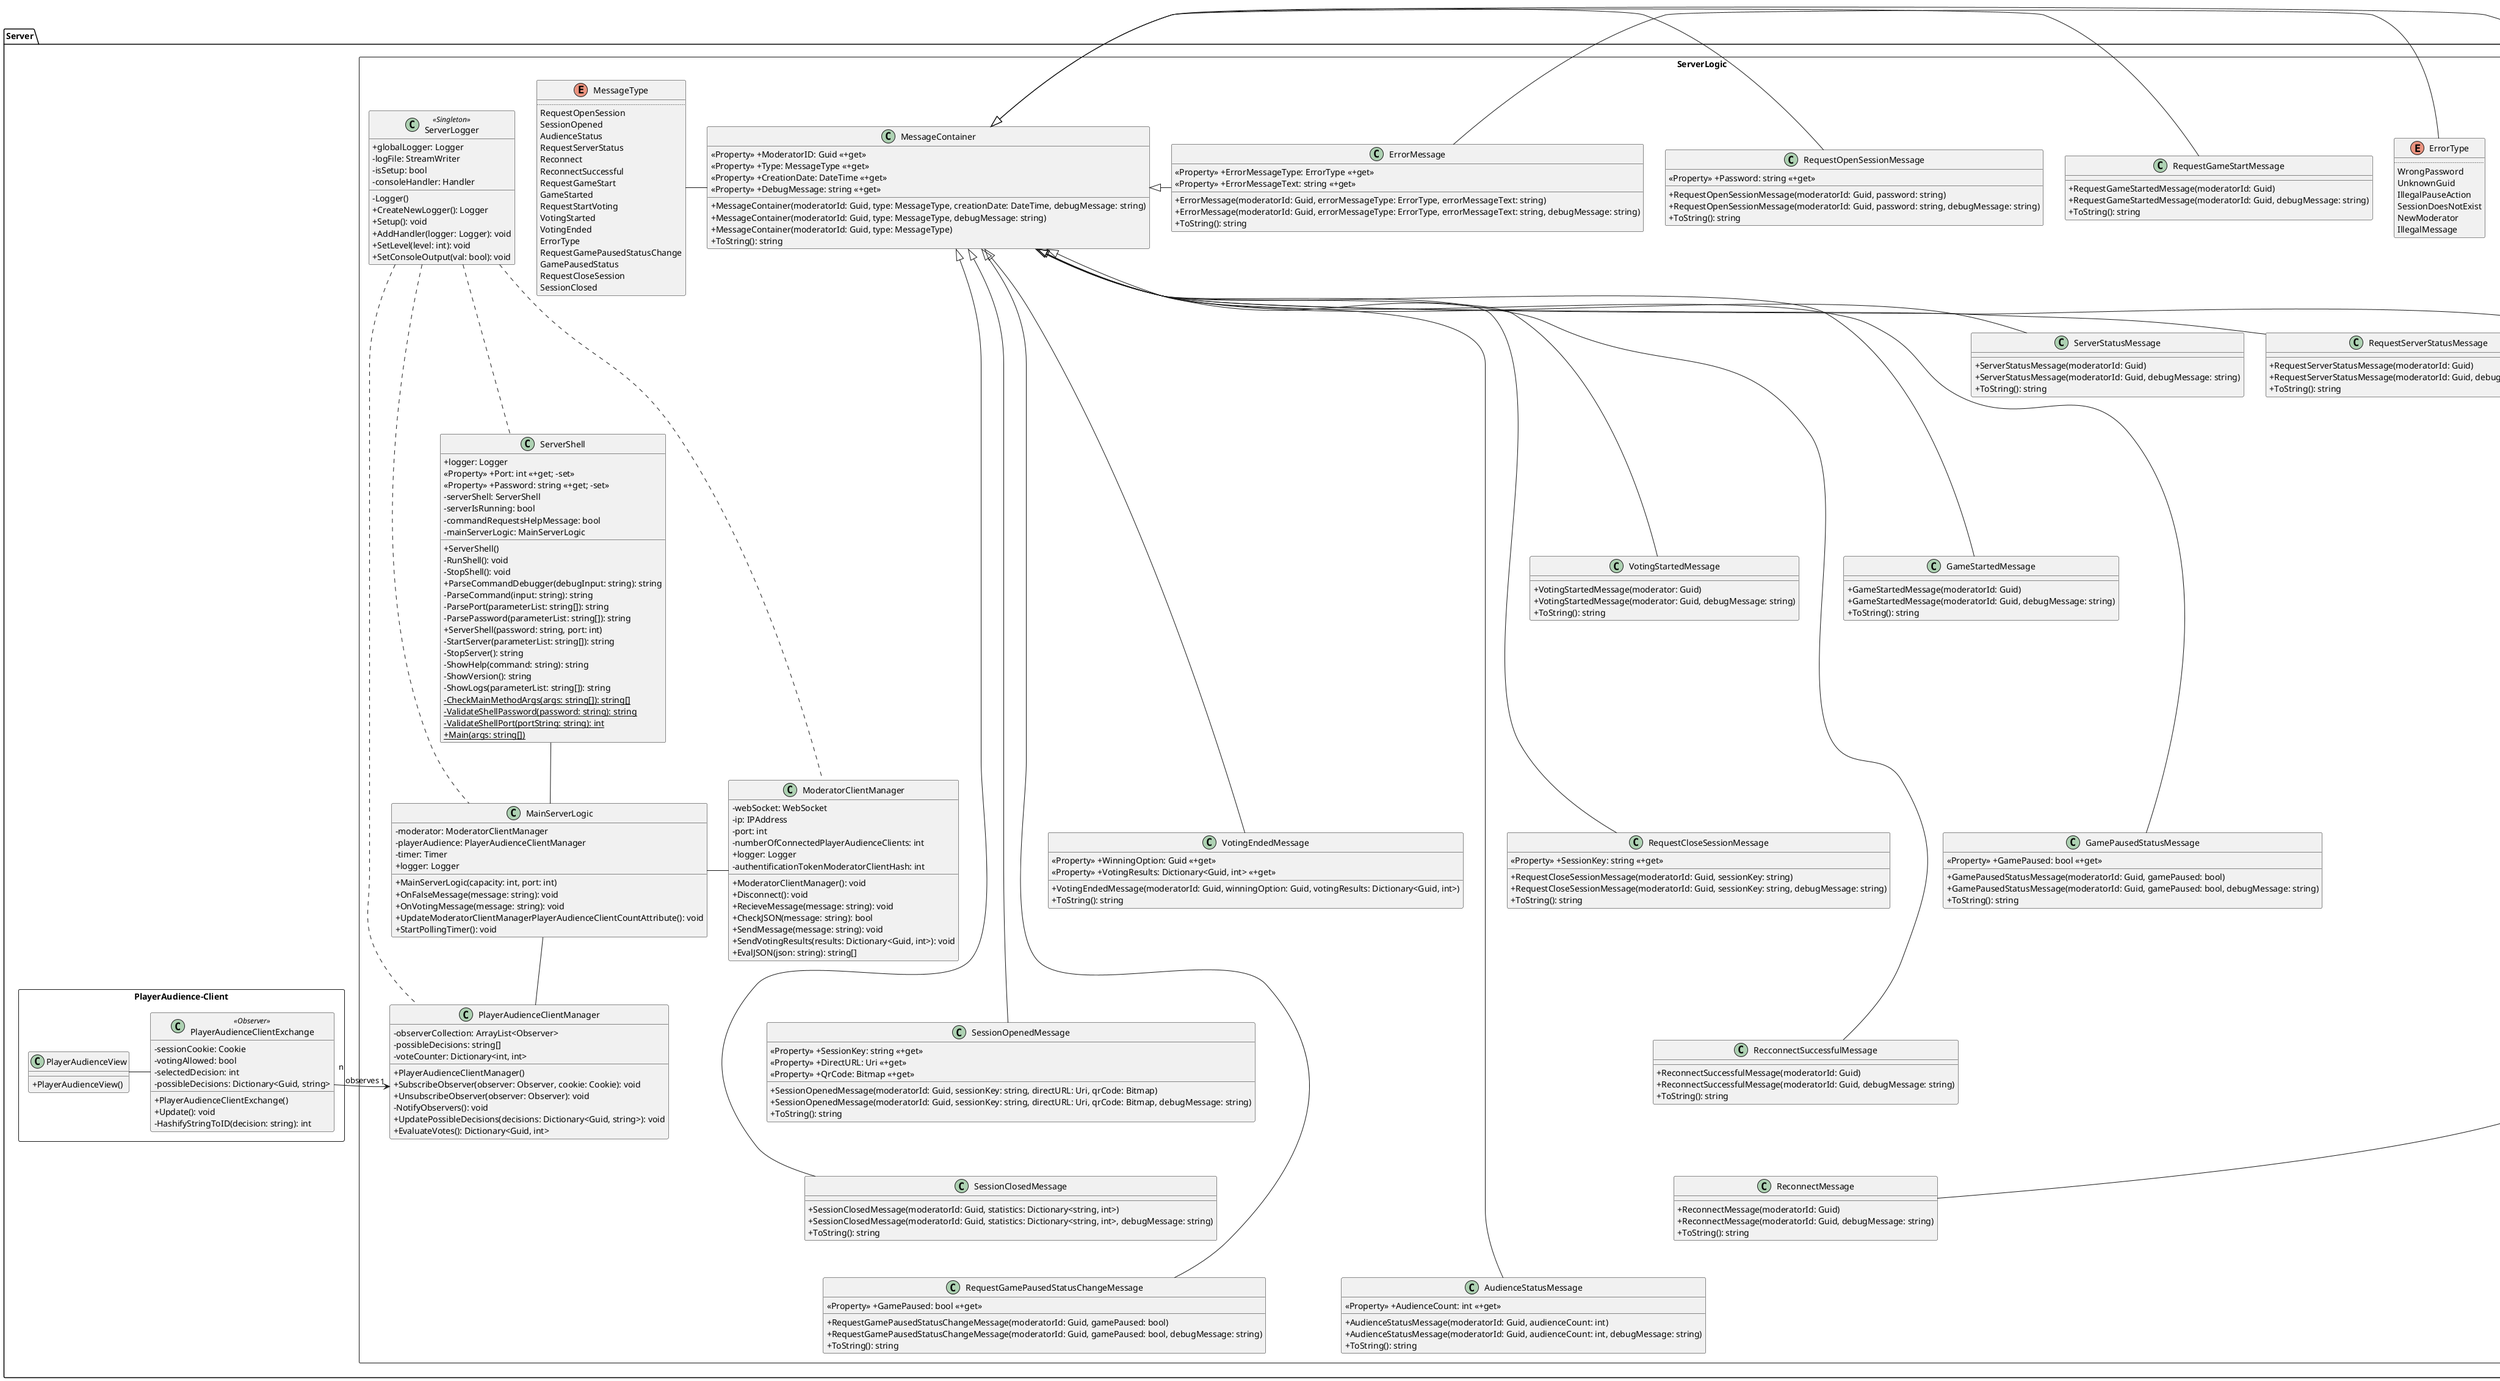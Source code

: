 @startuml

skinparam classAttributeIconSize 0

package "Server" {
   

  package "ServerLogic" <<Rectangle>>{
    class "ServerShell" as ss {
      {field} +logger: Logger
      {field} <<Property>> +Port: int <<+get; -set>>
      {field} <<Property>> +Password: string <<+get; -set>>
      {field} -serverShell: ServerShell
      {field} -serverIsRunning: bool
      {field} -commandRequestsHelpMessage: bool
      {field} -mainServerLogic: MainServerLogic
      {method} +ServerShell()
      {method} -RunShell(): void
      {method} -StopShell(): void
      {method} +ParseCommandDebugger(debugInput: string): string
      {method} -ParseCommand(input: string): string
      {method} -ParsePort(parameterList: string[]): string
      {method} -ParsePassword(parameterList: string[]): string
      {method} +ServerShell(password: string, port: int)
      {method} -StartServer(parameterList: string[]): string
      {method} -StopServer(): string
      {method} -ShowHelp(command: string): string
      {method} -ShowVersion(): string
      {method} -ShowLogs(parameterList: string[]): string 
      {static} -CheckMainMethodArgs(args: string[]): string[]
      {static} -ValidateShellPassword(password: string): string
      {static} -ValidateShellPort(portString: string): int
      {static} +Main(args: string[])
    }
    

    class "MessageContainer" as messCont {
      {field} <<Property>> +ModeratorID: Guid <<+get>>
      {field} <<Property>> +Type: MessageType <<+get>>
      {field} <<Property>> +CreationDate: DateTime <<+get>>
      {field} <<Property>> +DebugMessage: string <<+get>>
      {method} +MessageContainer(moderatorId: Guid, type: MessageType, creationDate: DateTime, debugMessage: string)
      {method} +MessageContainer(moderatorId: Guid, type: MessageType, debugMessage: string)
      {method} +MessageContainer(moderatorId: Guid, type: MessageType)
      {method} +ToString(): string
    }

    class "AudienceStatusMessage" as audStatMess {
      {field} <<Property>> +AudienceCount: int <<+get>>
      {method} +AudienceStatusMessage(moderatorId: Guid, audienceCount: int)
      {method} +AudienceStatusMessage(moderatorId: Guid, audienceCount: int, debugMessage: string)
      {method} +ToString(): string
    }

    class "ErrorMessage" as errMess{
      {field} <<Property>> +ErrorMessageType: ErrorType <<+get>>
      {field} <<Property>> +ErrorMessageText: string <<+get>>
      {method} +ErrorMessage(moderatorId: Guid, errorMessageType: ErrorType, errorMessageText: string)
      {method} +ErrorMessage(moderatorId: Guid, errorMessageType: ErrorType, errorMessageText: string, debugMessage: string)
      {method} +ToString(): string
    }

    class "GamePausedStatusMessage" as gaPaStatMess{
      {field} <<Property>> +GamePaused: bool <<+get>>
      {method} +GamePausedStatusMessage(moderatorId: Guid, gamePaused: bool)
      {method} +GamePausedStatusMessage(moderatorId: Guid, gamePaused: bool, debugMessage: string)
      {method} +ToString(): string
    }

    class "GameStartedMessage" as gaStartMess{
      {method} +GameStartedMessage(moderatorId: Guid)
      {method} +GameStartedMessage(moderatorId: Guid, debugMessage: string)
      {method} +ToString(): string
    }

    class "ReconnectMessage" as reconnMess{
      {method} +ReconnectMessage(moderatorId: Guid)
      {method} +ReconnectMessage(moderatorId: Guid, debugMessage: string)
      {method} +ToString(): string
    }

    class "RecconnectSuccessfulMessage" as reconnSuccMess{
      {method} +ReconnectSuccessfulMessage(moderatorId: Guid)
      {method} +ReconnectSuccessfulMessage(moderatorId: Guid, debugMessage: string)
      {method} +ToString(): string
    }

    class "RequestCloseSessionMessage" as reqCloseSessMess{
      {field} <<Property>> +SessionKey: string <<+get>>
      {method} +RequestCloseSessionMessage(moderatorId: Guid, sessionKey: string)
      {method} +RequestCloseSessionMessage(moderatorId: Guid, sessionKey: string, debugMessage: string)
      {method} +ToString(): string
    }

    class "RequestGamePausedStatusChangeMessage" as reqGaPaStatMess{
      {field} <<Property>> +GamePaused: bool <<+get>>
      {method} +RequestGamePausedStatusChangeMessage(moderatorId: Guid, gamePaused: bool)
      {method} +RequestGamePausedStatusChangeMessage(moderatorId: Guid, gamePaused: bool, debugMessage: string)
      {method} +ToString(): string
    }

    class "RequestGameStartMessage" as reqGaStartMess{
      {method} +RequestGameStartedMessage(moderatorId: Guid)
      {method} +RequestGameStartedMessage(moderatorId: Guid, debugMessage: string)
      {method} +ToString(): string
    }

    class "RequestOpenSessionMessage" as reqOpSessMess{
      {field} <<Property>> +Password: string <<+get>>
      {method} +RequestOpenSessionMessage(moderatorId: Guid, password: string)
      {method} +RequestOpenSessionMessage(moderatorId: Guid, password: string, debugMessage: string)
      {method} +ToString(): string
    }

    class "RequestServerStatusMessage" as reqServStatMess{
      {method} +RequestServerStatusMessage(moderatorId: Guid)
      {method} +RequestServerStatusMessage(moderatorId: Guid, debugMessage: string)
      {method} +ToString(): string
    }

    class "RequestStartVotingMessage" as reqStartVotMess{
      {field} <<Property>> +VotingTime: int <<+get>>
      {field} <<Property>> +VotingOptions: Dictionary<Guid, string> <<+get>>
      {method} +RequestStartVotingMessage(moderatorId: Guid, votingTime: int, votingOptions: Dictionary<Guid, string>)
      {method} +RequestStartVotingMessage(moderatorId: Guid, votingTime: int, votingOptions: Dictionary<Guid, string>, debugMessage: string)
      {method} +ToString(): string
    }

    class "ServerStatusMessage" as servStatMess{
      {method} +ServerStatusMessage(moderatorId: Guid)
      {method} +ServerStatusMessage(moderatorId: Guid, debugMessage: string)
      {method} +ToString(): string
    }

    class "SessionClosedMessage" as sessClosedMess{
      {method} +SessionClosedMessage(moderatorId: Guid, statistics: Dictionary<string, int>)
      {method} +SessionClosedMessage(moderatorId: Guid, statistics: Dictionary<string, int>, debugMessage: string)
      {method} +ToString(): string
    }

    class "SessionOpenedMessage" as sessOpMess{
      {field} <<Property>> +SessionKey: string <<+get>>
      {field} <<Property>> +DirectURL: Uri <<+get>>
      {field} <<Property>> +QrCode: Bitmap <<+get>>
      {method} +SessionOpenedMessage(moderatorId: Guid, sessionKey: string, directURL: Uri, qrCode: Bitmap)
      {method} +SessionOpenedMessage(moderatorId: Guid, sessionKey: string, directURL: Uri, qrCode: Bitmap, debugMessage: string)
      {method} +ToString(): string
    }

    class "VotingEndedMessage" as votEndMess{
      {field} <<Property>> +WinningOption: Guid <<+get>>
      {field} <<Property>> +VotingResults: Dictionary<Guid, int> <<+get>>
      {method} +VotingEndedMessage(moderatorId: Guid, winningOption: Guid, votingResults: Dictionary<Guid, int>)
      {method} +ToString(): string
    }

    class "VotingStartedMessage" as votStartMess{
      {method} +VotingStartedMessage(moderator: Guid)
      {method} +VotingStartedMessage(moderator: Guid, debugMessage: string)
      {method} +ToString(): string
    }

    skinparam enum{
      BackgroundColor Wheat
      BorderColor Wheat
    }

    enum "ErrorType" as errorType {
      ..
      WrongPassword
      UnknownGuid
      IllegalPauseAction
      SessionDoesNotExist
      NewModerator
      IllegalMessage
    }

    enum "MessageType" as messType{
      ..
      RequestOpenSession
      SessionOpened
      AudienceStatus
      RequestServerStatus
      Reconnect
      ReconnectSuccessful
      RequestGameStart
      GameStarted
      RequestStartVoting
      VotingStarted
      VotingEnded
      ErrorType
      RequestGamePausedStatusChange
      GamePausedStatus
      RequestCloseSession
      SessionClosed
    }


    class "ModeratorClientManager" as cm {
      {field} -webSocket: WebSocket
      {field} -ip: IPAddress
      {field} -port: int
      {field} -numberOfConnectedPlayerAudienceClients: int
      {field} +logger: Logger
      {field} -authentificationTokenModeratorClientHash: int
      {method} +ModeratorClientManager(): void
      {method} +Disconnect(): void
      {method} +RecieveMessage(message: string): void
      {method} +CheckJSON(message: string): bool
      {method} +SendMessage(message: string): void
      {method} +SendVotingResults(results: Dictionary<Guid, int>): void
      {method} +EvalJSON(json: string): string[]

    }    

    class "MainServerLogic" as msl {
      {field} -moderator: ModeratorClientManager
      {field} -playerAudience: PlayerAudienceClientManager
      {field} -timer: Timer
      {field} +logger: Logger
      {method} +MainServerLogic(capacity: int, port: int)
      {method} +OnFalseMessage(message: string): void
      {method} +OnVotingMessage(message: string): void
      {method} +UpdateModeratorClientManagerPlayerAudienceClientCountAttribute(): void
      {method} +StartPollingTimer(): void
    }

    class "PlayerAudienceClientManager" as api {
        {field} -observerCollection: ArrayList<Observer>
        {field} -possibleDecisions: string[]
        {field} -voteCounter: Dictionary<int, int>
        {method} +PlayerAudienceClientManager()
        {method} +SubscribeObserver(observer: Observer, cookie: Cookie): void
        {method} +UnsubscribeObserver(observer: Observer): void
        {method} -NotifyObservers(): void
        {method} +UpdatePossibleDecisions(decisions: Dictionary<Guid, string>): void
        {method} +EvaluateVotes(): Dictionary<Guid, int>
  }

    class "ServerLogger" as sl <<Singleton>> {
      {field} +globalLogger: Logger
      {field} -logFile: StreamWriter
      {field} -isSetup: bool
      {field} -consoleHandler: Handler
      {method} -Logger()
      {method} +CreateNewLogger(): Logger
      {method} +Setup(): void
      {method} +AddHandler(logger: Logger): void
      {method} +SetLevel(level: int): void
      {method} +SetConsoleOutput(val: bool): void
    }
  }
  package "PlayerAudience-Client" <<Rectangle>>{  
    class "PlayerAudienceClientExchange" as pace <<Observer>>{
      {field} -sessionCookie: Cookie
      {field} -votingAllowed: bool
      {field} -selectedDecision: int
      {field} -possibleDecisions: Dictionary<Guid, string>
      {method} +PlayerAudienceClientExchange()
      {method} +Update(): void
      {method} -HashifyStringToID(decision: string): int
    }

    class "PlayerAudienceView" as pav {
      {method} +PlayerAudienceView()
    }
  }
  ss -- msl
  msl - cm
  msl -down- api
  sl ... cm
  sl ... msl
  sl ... api
  sl ... ss
  pace -left- pav
  api "1" <-right- "n" pace : observes
  messCont <|- audStatMess
  messCont <|- gaPaStatMess
  messCont <|- gaStartMess
  messCont <|- reconnMess
  messCont <|- reconnSuccMess
  messCont <|- reqCloseSessMess
  messCont <|- reqGaPaStatMess
  messCont <|- reqGaStartMess
  messCont <|- reqOpSessMess
  messCont <|- reqServStatMess
  messCont <|- reqStartVotMess
  messCont <|- servStatMess
  messCont <|- sessClosedMess
  messCont <|- sessOpMess
  messCont <|- votEndMess
  messCont <|- votStartMess
  messCont <|- errMess
  messCont -left- messType
  errMess - errorType

  votStartMess -[hidden]- votEndMess
  votEndMess -[hidden]- sessOpMess
  sessOpMess -[hidden]- sessClosedMess
  sessClosedMess -[hidden]- reqGaPaStatMess
  reqCloseSessMess -[hidden]- reconnSuccMess
  reconnSuccMess -[hidden]- reconnMess
  servStatMess -[hidden]- reqStartVotMess
  reqStartVotMess -[hidden]-reqServStatMess
  reqServStatMess -[hidden]- gaStartMess
  gaStartMess -[hidden]-gaPaStatMess
  reconnMess -[hidden]- audStatMess
  reqStartVotMess -[hidden]- servStatMess
  servStatMess -[hidden]- votStartMess
  votStartMess -[hidden]-reqCloseSessMess

  
}

@enduml